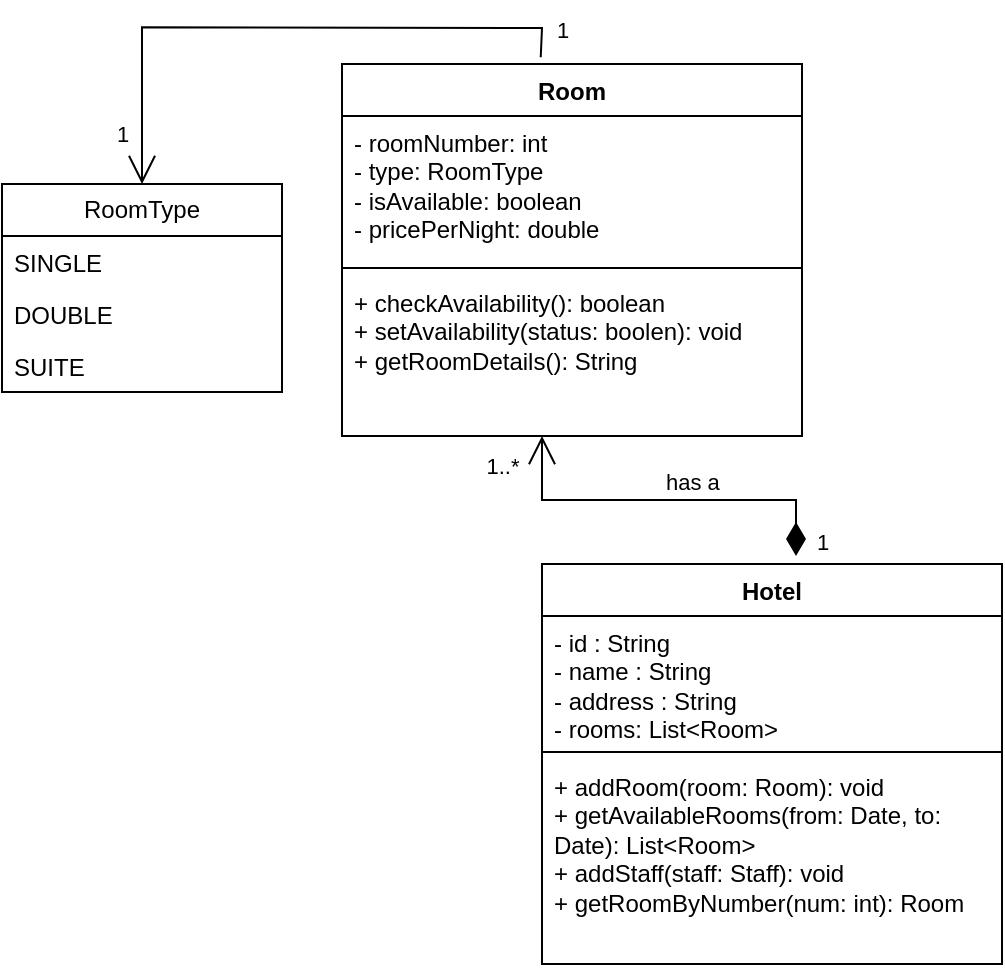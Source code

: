 <mxfile version="28.0.9">
  <diagram name="Page-1" id="gY9joF3YD0-PjVx57qXv">
    <mxGraphModel dx="1158" dy="624" grid="1" gridSize="10" guides="1" tooltips="1" connect="1" arrows="1" fold="1" page="1" pageScale="1" pageWidth="850" pageHeight="1100" math="0" shadow="0">
      <root>
        <mxCell id="0" />
        <mxCell id="1" parent="0" />
        <mxCell id="Kskn2MOylppoAT7lnNlY-1" value="Hotel" style="swimlane;fontStyle=1;align=center;verticalAlign=top;childLayout=stackLayout;horizontal=1;startSize=26;horizontalStack=0;resizeParent=1;resizeParentMax=0;resizeLast=0;collapsible=1;marginBottom=0;whiteSpace=wrap;html=1;" parent="1" vertex="1">
          <mxGeometry x="390" y="400" width="230" height="200" as="geometry">
            <mxRectangle x="350" y="240" width="70" height="30" as="alternateBounds" />
          </mxGeometry>
        </mxCell>
        <mxCell id="Kskn2MOylppoAT7lnNlY-2" value="- id : String&lt;br&gt;&lt;div&gt;- name : String&amp;nbsp;&lt;/div&gt;&lt;div&gt;- address : String&lt;/div&gt;&lt;div&gt;- rooms: List&amp;lt;Room&amp;gt;&lt;/div&gt;&lt;div&gt;- staff: List&amp;lt;Staff&amp;gt;&lt;/div&gt;" style="text;strokeColor=none;fillColor=none;align=left;verticalAlign=top;spacingLeft=4;spacingRight=4;overflow=hidden;rotatable=0;points=[[0,0.5],[1,0.5]];portConstraint=eastwest;whiteSpace=wrap;html=1;" parent="Kskn2MOylppoAT7lnNlY-1" vertex="1">
          <mxGeometry y="26" width="230" height="64" as="geometry" />
        </mxCell>
        <mxCell id="Kskn2MOylppoAT7lnNlY-3" value="" style="line;strokeWidth=1;fillColor=none;align=left;verticalAlign=middle;spacingTop=-1;spacingLeft=3;spacingRight=3;rotatable=0;labelPosition=right;points=[];portConstraint=eastwest;strokeColor=inherit;" parent="Kskn2MOylppoAT7lnNlY-1" vertex="1">
          <mxGeometry y="90" width="230" height="8" as="geometry" />
        </mxCell>
        <mxCell id="Kskn2MOylppoAT7lnNlY-4" value="&lt;div&gt;+ addRoom(room: Room): void&lt;/div&gt;&lt;div&gt;+ getAvailableRooms(from: Date, to: Date): List&amp;lt;Room&amp;gt;&lt;/div&gt;&lt;div&gt;+ addStaff(staff: Staff): void&lt;/div&gt;&lt;div&gt;+ getRoomByNumber(num: int): Room&lt;/div&gt;" style="text;strokeColor=none;fillColor=none;align=left;verticalAlign=top;spacingLeft=4;spacingRight=4;overflow=hidden;rotatable=0;points=[[0,0.5],[1,0.5]];portConstraint=eastwest;whiteSpace=wrap;html=1;" parent="Kskn2MOylppoAT7lnNlY-1" vertex="1">
          <mxGeometry y="98" width="230" height="102" as="geometry" />
        </mxCell>
        <mxCell id="AN0wBfZyaCoW5nnhu2_1-1" value="Room" style="swimlane;fontStyle=1;align=center;verticalAlign=top;childLayout=stackLayout;horizontal=1;startSize=26;horizontalStack=0;resizeParent=1;resizeParentMax=0;resizeLast=0;collapsible=1;marginBottom=0;whiteSpace=wrap;html=1;" vertex="1" parent="1">
          <mxGeometry x="290" y="150" width="230" height="186" as="geometry" />
        </mxCell>
        <mxCell id="AN0wBfZyaCoW5nnhu2_1-2" value="- roomNumber: int&lt;div&gt;- type: RoomType&lt;/div&gt;&lt;div&gt;- isAvailable: boolean&lt;/div&gt;&lt;div&gt;- pricePerNight: double&lt;/div&gt;" style="text;strokeColor=none;fillColor=none;align=left;verticalAlign=top;spacingLeft=4;spacingRight=4;overflow=hidden;rotatable=0;points=[[0,0.5],[1,0.5]];portConstraint=eastwest;whiteSpace=wrap;html=1;" vertex="1" parent="AN0wBfZyaCoW5nnhu2_1-1">
          <mxGeometry y="26" width="230" height="72" as="geometry" />
        </mxCell>
        <mxCell id="AN0wBfZyaCoW5nnhu2_1-3" value="" style="line;strokeWidth=1;fillColor=none;align=left;verticalAlign=middle;spacingTop=-1;spacingLeft=3;spacingRight=3;rotatable=0;labelPosition=right;points=[];portConstraint=eastwest;strokeColor=inherit;" vertex="1" parent="AN0wBfZyaCoW5nnhu2_1-1">
          <mxGeometry y="98" width="230" height="8" as="geometry" />
        </mxCell>
        <mxCell id="AN0wBfZyaCoW5nnhu2_1-4" value="+ checkAvailability(): boolean&lt;div&gt;+ setAvailability(status: boolen): void&lt;/div&gt;&lt;div&gt;+ getRoomDetails(): String&lt;/div&gt;" style="text;strokeColor=none;fillColor=none;align=left;verticalAlign=top;spacingLeft=4;spacingRight=4;overflow=hidden;rotatable=0;points=[[0,0.5],[1,0.5]];portConstraint=eastwest;whiteSpace=wrap;html=1;" vertex="1" parent="AN0wBfZyaCoW5nnhu2_1-1">
          <mxGeometry y="106" width="230" height="80" as="geometry" />
        </mxCell>
        <mxCell id="AN0wBfZyaCoW5nnhu2_1-8" value="RoomType" style="swimlane;fontStyle=0;childLayout=stackLayout;horizontal=1;startSize=26;fillColor=none;horizontalStack=0;resizeParent=1;resizeParentMax=0;resizeLast=0;collapsible=1;marginBottom=0;whiteSpace=wrap;html=1;" vertex="1" parent="1">
          <mxGeometry x="120" y="210" width="140" height="104" as="geometry" />
        </mxCell>
        <mxCell id="AN0wBfZyaCoW5nnhu2_1-9" value="SINGLE" style="text;strokeColor=none;fillColor=none;align=left;verticalAlign=top;spacingLeft=4;spacingRight=4;overflow=hidden;rotatable=0;points=[[0,0.5],[1,0.5]];portConstraint=eastwest;whiteSpace=wrap;html=1;" vertex="1" parent="AN0wBfZyaCoW5nnhu2_1-8">
          <mxGeometry y="26" width="140" height="26" as="geometry" />
        </mxCell>
        <mxCell id="AN0wBfZyaCoW5nnhu2_1-10" value="DOUBLE" style="text;strokeColor=none;fillColor=none;align=left;verticalAlign=top;spacingLeft=4;spacingRight=4;overflow=hidden;rotatable=0;points=[[0,0.5],[1,0.5]];portConstraint=eastwest;whiteSpace=wrap;html=1;" vertex="1" parent="AN0wBfZyaCoW5nnhu2_1-8">
          <mxGeometry y="52" width="140" height="26" as="geometry" />
        </mxCell>
        <mxCell id="AN0wBfZyaCoW5nnhu2_1-11" value="SUITE" style="text;strokeColor=none;fillColor=none;align=left;verticalAlign=top;spacingLeft=4;spacingRight=4;overflow=hidden;rotatable=0;points=[[0,0.5],[1,0.5]];portConstraint=eastwest;whiteSpace=wrap;html=1;" vertex="1" parent="AN0wBfZyaCoW5nnhu2_1-8">
          <mxGeometry y="78" width="140" height="26" as="geometry" />
        </mxCell>
        <mxCell id="AN0wBfZyaCoW5nnhu2_1-12" value="has a&amp;nbsp;" style="endArrow=open;html=1;endSize=12;startArrow=diamondThin;startSize=14;startFill=1;edgeStyle=orthogonalEdgeStyle;align=left;verticalAlign=bottom;rounded=0;" edge="1" parent="1">
          <mxGeometry x="0.018" relative="1" as="geometry">
            <mxPoint x="517" y="396" as="sourcePoint" />
            <mxPoint x="390" y="336" as="targetPoint" />
            <Array as="points">
              <mxPoint x="517" y="368" />
              <mxPoint x="390" y="368" />
            </Array>
            <mxPoint as="offset" />
          </mxGeometry>
        </mxCell>
        <mxCell id="AN0wBfZyaCoW5nnhu2_1-17" value="1" style="edgeLabel;html=1;align=center;verticalAlign=middle;resizable=0;points=[];" vertex="1" connectable="0" parent="AN0wBfZyaCoW5nnhu2_1-12">
          <mxGeometry x="-0.925" relative="1" as="geometry">
            <mxPoint x="13" as="offset" />
          </mxGeometry>
        </mxCell>
        <mxCell id="AN0wBfZyaCoW5nnhu2_1-18" value="1..*" style="edgeLabel;html=1;align=center;verticalAlign=middle;resizable=0;points=[];" vertex="1" connectable="0" parent="AN0wBfZyaCoW5nnhu2_1-12">
          <mxGeometry x="0.983" y="2" relative="1" as="geometry">
            <mxPoint x="-18" y="13" as="offset" />
          </mxGeometry>
        </mxCell>
        <mxCell id="AN0wBfZyaCoW5nnhu2_1-19" value="" style="endArrow=open;endFill=1;endSize=12;html=1;rounded=0;entryX=0.5;entryY=0;entryDx=0;entryDy=0;exitX=0.432;exitY=-0.018;exitDx=0;exitDy=0;exitPerimeter=0;" edge="1" parent="1" source="AN0wBfZyaCoW5nnhu2_1-1" target="AN0wBfZyaCoW5nnhu2_1-8">
          <mxGeometry width="160" relative="1" as="geometry">
            <mxPoint x="380" y="130" as="sourcePoint" />
            <mxPoint x="190" y="191.67" as="targetPoint" />
            <Array as="points">
              <mxPoint x="390" y="132" />
              <mxPoint x="190" y="131.67" />
            </Array>
          </mxGeometry>
        </mxCell>
        <mxCell id="AN0wBfZyaCoW5nnhu2_1-20" value="1" style="edgeLabel;html=1;align=center;verticalAlign=middle;resizable=0;points=[];" vertex="1" connectable="0" parent="AN0wBfZyaCoW5nnhu2_1-19">
          <mxGeometry x="-0.886" y="1" relative="1" as="geometry">
            <mxPoint x="12" as="offset" />
          </mxGeometry>
        </mxCell>
        <mxCell id="AN0wBfZyaCoW5nnhu2_1-21" value="1" style="edgeLabel;html=1;align=center;verticalAlign=middle;resizable=0;points=[];" vertex="1" connectable="0" parent="AN0wBfZyaCoW5nnhu2_1-19">
          <mxGeometry x="0.829" y="1" relative="1" as="geometry">
            <mxPoint x="-11" as="offset" />
          </mxGeometry>
        </mxCell>
      </root>
    </mxGraphModel>
  </diagram>
</mxfile>
